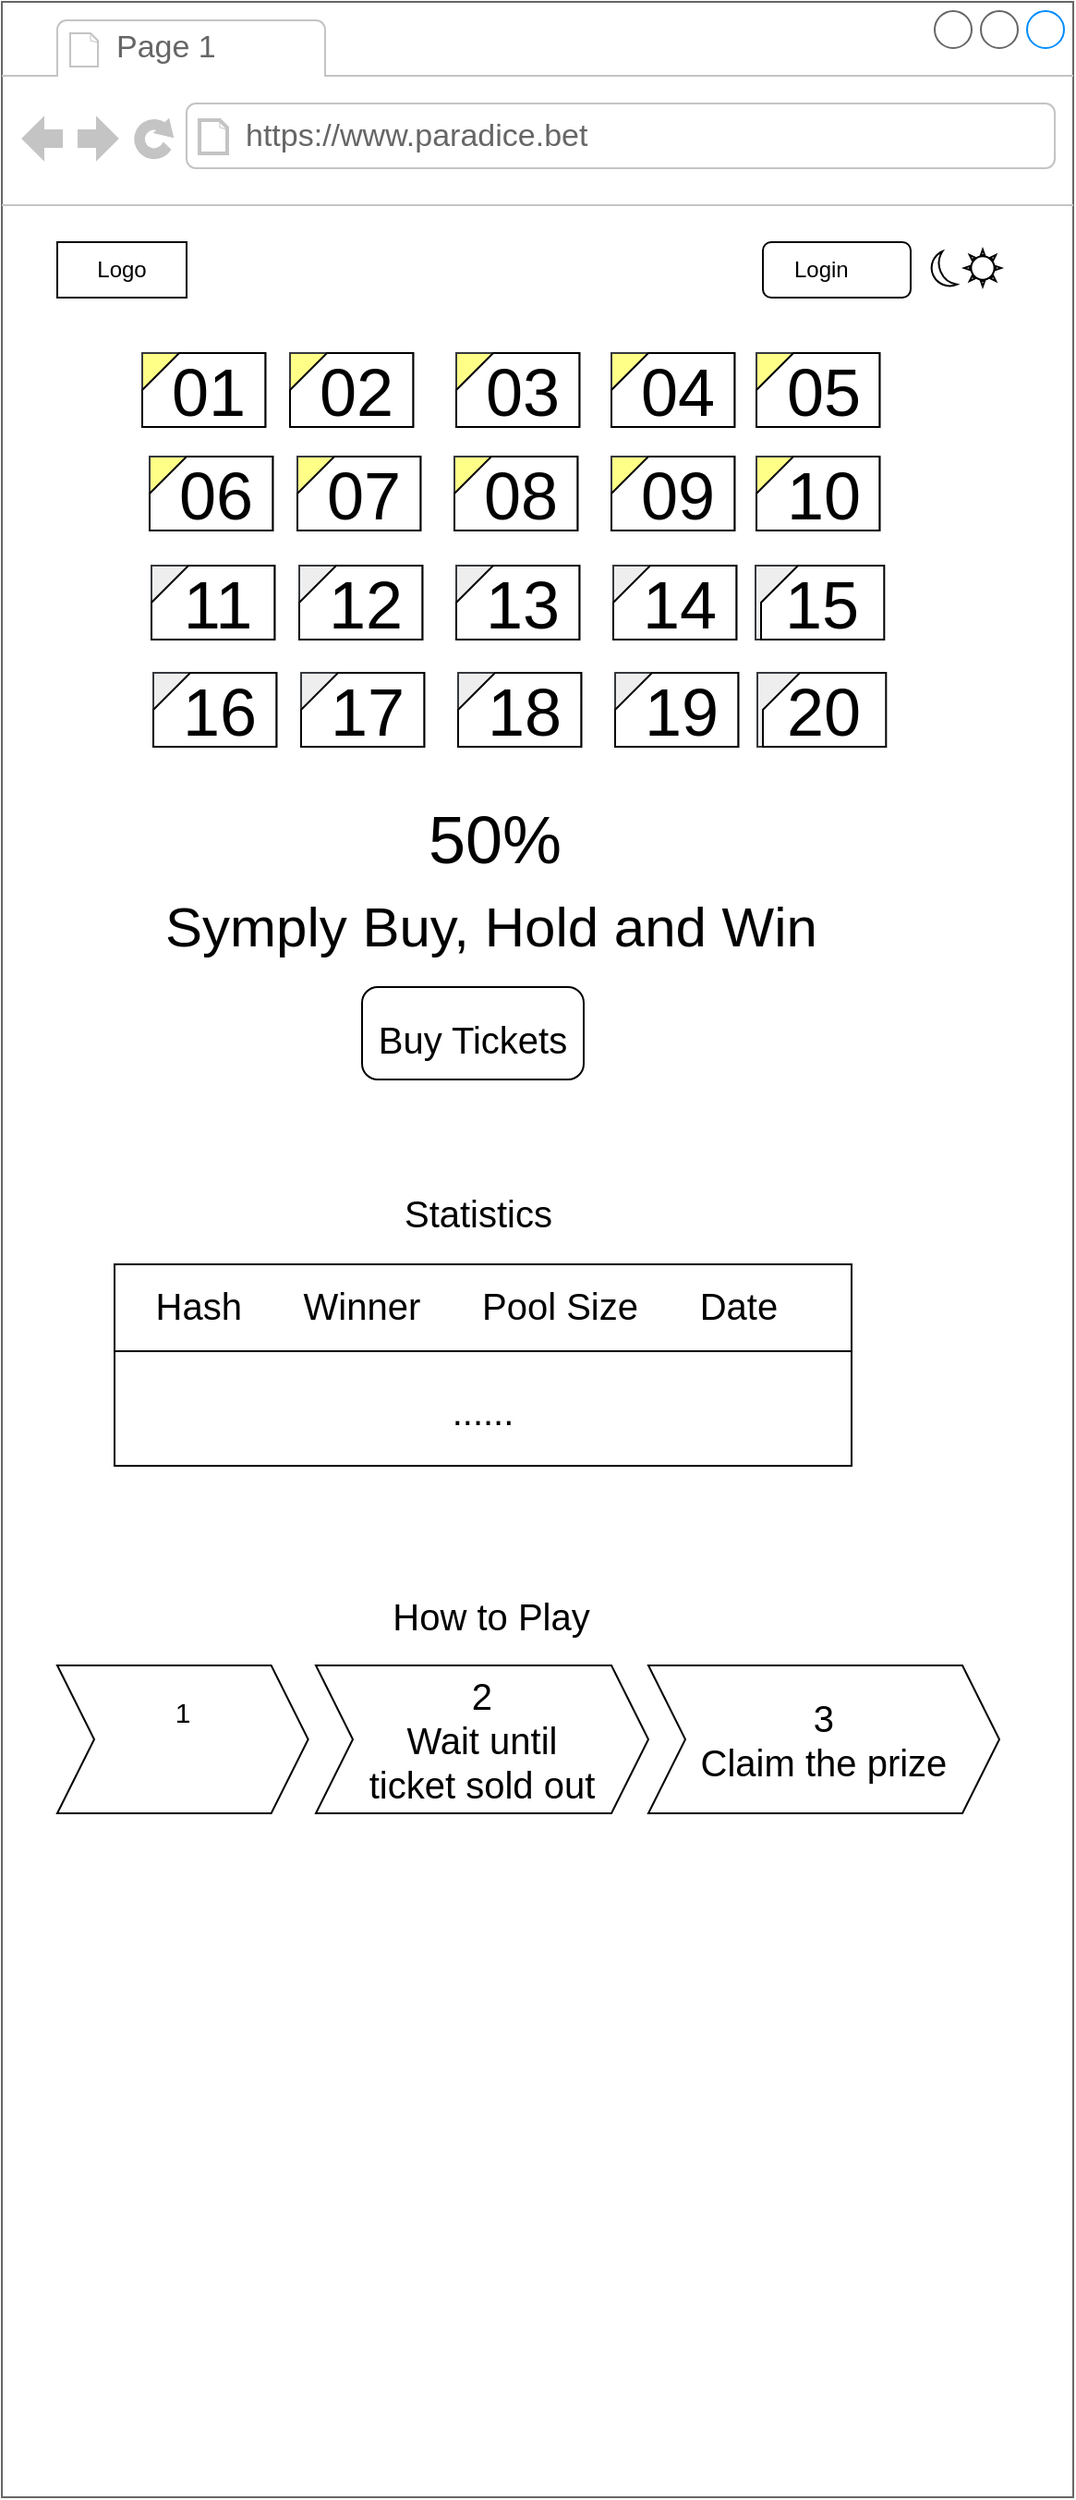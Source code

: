 <mxfile>
    <diagram id="CvSnMGq1WPMxmNIL2VvM" name="Home">
        <mxGraphModel dx="862" dy="487" grid="1" gridSize="10" guides="1" tooltips="1" connect="1" arrows="1" fold="1" page="1" pageScale="1" pageWidth="850" pageHeight="1100" math="0" shadow="0">
            <root>
                <mxCell id="0"/>
                <mxCell id="1" parent="0"/>
                <mxCell id="2" value="" style="strokeWidth=1;shadow=0;dashed=0;align=center;html=1;shape=mxgraph.mockup.containers.browserWindow;rSize=0;strokeColor=#666666;strokeColor2=#008cff;strokeColor3=#c4c4c4;mainText=,;recursiveResize=0;" parent="1" vertex="1">
                    <mxGeometry x="150" y="50" width="580" height="1350" as="geometry"/>
                </mxCell>
                <mxCell id="3" value="Page 1" style="strokeWidth=1;shadow=0;dashed=0;align=center;html=1;shape=mxgraph.mockup.containers.anchor;fontSize=17;fontColor=#666666;align=left;" parent="2" vertex="1">
                    <mxGeometry x="60" y="12" width="110" height="26" as="geometry"/>
                </mxCell>
                <mxCell id="4" value="https://www.paradice.bet" style="strokeWidth=1;shadow=0;dashed=0;align=center;html=1;shape=mxgraph.mockup.containers.anchor;rSize=0;fontSize=17;fontColor=#666666;align=left;" parent="2" vertex="1">
                    <mxGeometry x="130" y="60" width="250" height="26" as="geometry"/>
                </mxCell>
                <mxCell id="5" value="Logo" style="rounded=0;whiteSpace=wrap;html=1;" parent="2" vertex="1">
                    <mxGeometry x="30" y="130" width="70" height="30" as="geometry"/>
                </mxCell>
                <mxCell id="9" value="" style="verticalLabelPosition=bottom;verticalAlign=top;html=1;shape=mxgraph.basic.moon" parent="2" vertex="1">
                    <mxGeometry x="502" y="135" width="15" height="20" as="geometry"/>
                </mxCell>
                <mxCell id="11" value="" style="verticalLabelPosition=bottom;verticalAlign=top;html=1;shape=mxgraph.basic.sun" parent="2" vertex="1">
                    <mxGeometry x="521" y="134" width="20" height="20" as="geometry"/>
                </mxCell>
                <mxCell id="12" value="" style="group" parent="2" vertex="1" connectable="0">
                    <mxGeometry x="412" y="130" width="80" height="30" as="geometry"/>
                </mxCell>
                <mxCell id="7" value="Login&amp;nbsp; &amp;nbsp; &amp;nbsp;" style="rounded=1;whiteSpace=wrap;html=1;" parent="12" vertex="1">
                    <mxGeometry width="80" height="30" as="geometry"/>
                </mxCell>
                <mxCell id="6" value="" style="html=1;verticalLabelPosition=bottom;align=center;labelBackgroundColor=#ffffff;verticalAlign=top;strokeWidth=2;strokeColor=#FFFFFF;shadow=0;dashed=0;shape=mxgraph.ios7.icons.wallet;" parent="12" vertex="1">
                    <mxGeometry x="54" y="5" width="20" height="20" as="geometry"/>
                </mxCell>
                <mxCell id="16" value="" style="group;fillColor=#ffff88;strokeColor=#36393d;" parent="2" vertex="1" connectable="0">
                    <mxGeometry x="156" y="190" width="66.66" height="40" as="geometry"/>
                </mxCell>
                <mxCell id="14" value="" style="verticalLabelPosition=bottom;verticalAlign=top;html=1;shape=card;whiteSpace=wrap;size=20;arcSize=12;" parent="16" vertex="1">
                    <mxGeometry width="66.66" height="40" as="geometry"/>
                </mxCell>
                <mxCell id="15" value="02" style="text;html=1;strokeColor=none;fillColor=none;align=center;verticalAlign=middle;whiteSpace=wrap;rounded=0;fontSize=36;" parent="16" vertex="1">
                    <mxGeometry x="16.332" y="11" width="39.996" height="20" as="geometry"/>
                </mxCell>
                <mxCell id="20" value="" style="group;fillColor=#ffff88;strokeColor=#36393d;" parent="2" vertex="1" connectable="0">
                    <mxGeometry x="330" y="190" width="66.66" height="40" as="geometry"/>
                </mxCell>
                <mxCell id="21" value="" style="verticalLabelPosition=bottom;verticalAlign=top;html=1;shape=card;whiteSpace=wrap;size=20;arcSize=12;" parent="20" vertex="1">
                    <mxGeometry width="66.66" height="40" as="geometry"/>
                </mxCell>
                <mxCell id="22" value="04" style="text;html=1;strokeColor=none;fillColor=none;align=center;verticalAlign=middle;whiteSpace=wrap;rounded=0;fontSize=36;" parent="20" vertex="1">
                    <mxGeometry x="16.332" y="11" width="39.996" height="20" as="geometry"/>
                </mxCell>
                <mxCell id="26" value="" style="group;fillColor=#ffff88;strokeColor=#36393d;" parent="2" vertex="1" connectable="0">
                    <mxGeometry x="76" y="190" width="66.66" height="40" as="geometry"/>
                </mxCell>
                <mxCell id="27" value="" style="verticalLabelPosition=bottom;verticalAlign=top;html=1;shape=card;whiteSpace=wrap;size=20;arcSize=12;" parent="26" vertex="1">
                    <mxGeometry width="66.66" height="40" as="geometry"/>
                </mxCell>
                <mxCell id="28" value="01" style="text;html=1;strokeColor=none;fillColor=none;align=center;verticalAlign=middle;whiteSpace=wrap;rounded=0;fontSize=36;" parent="26" vertex="1">
                    <mxGeometry x="16.332" y="11" width="39.996" height="20" as="geometry"/>
                </mxCell>
                <mxCell id="75" value="50%" style="text;html=1;strokeColor=none;fillColor=none;align=center;verticalAlign=middle;whiteSpace=wrap;rounded=0;fontSize=36;" parent="2" vertex="1">
                    <mxGeometry x="215.66" y="438" width="102.34" height="30" as="geometry"/>
                </mxCell>
                <mxCell id="76" value="Symply Buy, Hold and Win" style="text;html=1;strokeColor=none;fillColor=none;align=center;verticalAlign=middle;whiteSpace=wrap;rounded=0;fontSize=30;" parent="2" vertex="1">
                    <mxGeometry x="40" y="485" width="450" height="30" as="geometry"/>
                </mxCell>
                <mxCell id="77" value="&lt;font style=&quot;font-size: 20px&quot;&gt;Buy Tickets&lt;/font&gt;" style="rounded=1;whiteSpace=wrap;html=1;fontSize=30;arcSize=17;" parent="2" vertex="1">
                    <mxGeometry x="195" y="533" width="120" height="50" as="geometry"/>
                </mxCell>
                <mxCell id="79" value="Statistics" style="text;html=1;strokeColor=none;fillColor=none;align=center;verticalAlign=middle;whiteSpace=wrap;rounded=0;fontSize=20;" parent="2" vertex="1">
                    <mxGeometry x="207.66" y="640" width="100" height="30" as="geometry"/>
                </mxCell>
                <mxCell id="84" value="&lt;br&gt;&lt;br&gt;......" style="rounded=0;whiteSpace=wrap;html=1;fontSize=20;" parent="2" vertex="1">
                    <mxGeometry x="61" y="683.5" width="399" height="108.5" as="geometry"/>
                </mxCell>
                <mxCell id="80" value="" style="rounded=0;whiteSpace=wrap;html=1;fontSize=20;" parent="2" vertex="1">
                    <mxGeometry x="61" y="683" width="399" height="47" as="geometry"/>
                </mxCell>
                <mxCell id="81" value="Hash&amp;nbsp; &amp;nbsp; &amp;nbsp;&amp;nbsp;Winner&amp;nbsp; &amp;nbsp; &amp;nbsp;&amp;nbsp;Pool Size&amp;nbsp; &amp;nbsp; &amp;nbsp;&amp;nbsp;Date&amp;nbsp; &amp;nbsp;" style="text;html=1;strokeColor=none;fillColor=none;align=center;verticalAlign=middle;whiteSpace=wrap;rounded=0;fontSize=20;" parent="2" vertex="1">
                    <mxGeometry x="70" y="690" width="380" height="30" as="geometry"/>
                </mxCell>
                <mxCell id="86" value="How to Play" style="text;html=1;strokeColor=none;fillColor=none;align=center;verticalAlign=middle;whiteSpace=wrap;rounded=0;fontSize=20;" parent="2" vertex="1">
                    <mxGeometry x="200" y="858" width="130" height="30" as="geometry"/>
                </mxCell>
                <mxCell id="87" value="&lt;font style=&quot;font-size: 15px&quot;&gt;1&lt;br&gt;&lt;/font&gt;&lt;h2 class=&quot;sc-gtsrHT sc-jJMGnK dqfzqu efRTmW&quot; style=&quot;box-sizing: border-box ; font-family: &amp;#34;kanit&amp;#34; , sans-serif ; margin: 0px 0px 16px ; padding: 0px ; border: 0px ; vertical-align: baseline ; color: white ; line-height: 1.1 ; font-size: 15px&quot;&gt;&lt;font style=&quot;font-size: 15px&quot;&gt;&amp;nbsp; &amp;nbsp; Buy Tickets&lt;/font&gt;&lt;/h2&gt;" style="shape=step;perimeter=stepPerimeter;whiteSpace=wrap;html=1;fixedSize=1;fontSize=20;" parent="2" vertex="1">
                    <mxGeometry x="30" y="900" width="135.83" height="80" as="geometry"/>
                </mxCell>
                <mxCell id="88" value="2&lt;br&gt;Wait until &lt;br&gt;ticket sold out" style="shape=step;perimeter=stepPerimeter;whiteSpace=wrap;html=1;fixedSize=1;fontSize=20;" parent="2" vertex="1">
                    <mxGeometry x="170" y="900" width="180" height="80" as="geometry"/>
                </mxCell>
                <mxCell id="89" value="3&lt;br&gt;Claim the prize" style="shape=step;perimeter=stepPerimeter;whiteSpace=wrap;html=1;fixedSize=1;fontSize=20;" parent="2" vertex="1">
                    <mxGeometry x="350" y="900" width="190" height="80" as="geometry"/>
                </mxCell>
                <mxCell id="90" value="" style="group;fillColor=#ffff88;strokeColor=#36393d;" parent="2" vertex="1" connectable="0">
                    <mxGeometry x="408.51" y="190" width="66.66" height="40" as="geometry"/>
                </mxCell>
                <mxCell id="91" value="" style="verticalLabelPosition=bottom;verticalAlign=top;html=1;shape=card;whiteSpace=wrap;size=20;arcSize=12;" parent="90" vertex="1">
                    <mxGeometry width="66.66" height="40" as="geometry"/>
                </mxCell>
                <mxCell id="92" value="05" style="text;html=1;strokeColor=none;fillColor=none;align=center;verticalAlign=middle;whiteSpace=wrap;rounded=0;fontSize=36;" parent="90" vertex="1">
                    <mxGeometry x="16.332" y="11" width="39.996" height="20" as="geometry"/>
                </mxCell>
                <mxCell id="93" value="" style="group;fillColor=#ffff88;strokeColor=#36393d;" parent="2" vertex="1" connectable="0">
                    <mxGeometry x="408.51" y="246" width="66.66" height="40" as="geometry"/>
                </mxCell>
                <mxCell id="94" value="" style="verticalLabelPosition=bottom;verticalAlign=top;html=1;shape=card;whiteSpace=wrap;size=20;arcSize=12;" parent="93" vertex="1">
                    <mxGeometry width="66.66" height="40" as="geometry"/>
                </mxCell>
                <mxCell id="95" value="10" style="text;html=1;strokeColor=none;fillColor=none;align=center;verticalAlign=middle;whiteSpace=wrap;rounded=0;fontSize=36;" parent="93" vertex="1">
                    <mxGeometry x="16.332" y="11" width="39.996" height="20" as="geometry"/>
                </mxCell>
                <mxCell id="17" value="" style="group;fillColor=#ffff88;strokeColor=#36393d;" parent="1" vertex="1" connectable="0">
                    <mxGeometry x="396" y="240" width="66.66" height="40" as="geometry"/>
                </mxCell>
                <mxCell id="18" value="" style="verticalLabelPosition=bottom;verticalAlign=top;html=1;shape=card;whiteSpace=wrap;size=20;arcSize=12;" parent="17" vertex="1">
                    <mxGeometry width="66.66" height="40" as="geometry"/>
                </mxCell>
                <mxCell id="19" value="03" style="text;html=1;strokeColor=none;fillColor=none;align=center;verticalAlign=middle;whiteSpace=wrap;rounded=0;fontSize=36;" parent="17" vertex="1">
                    <mxGeometry x="16.332" y="11" width="39.996" height="20" as="geometry"/>
                </mxCell>
                <mxCell id="29" value="" style="group;fillColor=#ffff88;strokeColor=#36393d;" parent="1" vertex="1" connectable="0">
                    <mxGeometry x="310" y="296" width="66.66" height="40" as="geometry"/>
                </mxCell>
                <mxCell id="30" value="" style="verticalLabelPosition=bottom;verticalAlign=top;html=1;shape=card;whiteSpace=wrap;size=20;arcSize=12;" parent="29" vertex="1">
                    <mxGeometry width="66.66" height="40" as="geometry"/>
                </mxCell>
                <mxCell id="31" value="07" style="text;html=1;strokeColor=none;fillColor=none;align=center;verticalAlign=middle;whiteSpace=wrap;rounded=0;fontSize=36;" parent="29" vertex="1">
                    <mxGeometry x="16.332" y="11" width="39.996" height="20" as="geometry"/>
                </mxCell>
                <mxCell id="32" value="" style="group;fillColor=#ffff88;strokeColor=#36393d;" parent="1" vertex="1" connectable="0">
                    <mxGeometry x="480" y="296" width="66.66" height="40" as="geometry"/>
                </mxCell>
                <mxCell id="33" value="" style="verticalLabelPosition=bottom;verticalAlign=top;html=1;shape=card;whiteSpace=wrap;size=20;arcSize=12;" parent="32" vertex="1">
                    <mxGeometry width="66.66" height="40" as="geometry"/>
                </mxCell>
                <mxCell id="34" value="09" style="text;html=1;strokeColor=none;fillColor=none;align=center;verticalAlign=middle;whiteSpace=wrap;rounded=0;fontSize=36;" parent="32" vertex="1">
                    <mxGeometry x="16.332" y="11" width="39.996" height="20" as="geometry"/>
                </mxCell>
                <mxCell id="35" value="" style="group;fillColor=#ffff88;strokeColor=#36393d;" parent="1" vertex="1" connectable="0">
                    <mxGeometry x="230" y="296" width="66.66" height="40" as="geometry"/>
                </mxCell>
                <mxCell id="36" value="" style="verticalLabelPosition=bottom;verticalAlign=top;html=1;shape=card;whiteSpace=wrap;size=20;arcSize=12;" parent="35" vertex="1">
                    <mxGeometry width="66.66" height="40" as="geometry"/>
                </mxCell>
                <mxCell id="37" value="06" style="text;html=1;strokeColor=none;fillColor=none;align=center;verticalAlign=middle;whiteSpace=wrap;rounded=0;fontSize=36;" parent="35" vertex="1">
                    <mxGeometry x="16.332" y="11" width="39.996" height="20" as="geometry"/>
                </mxCell>
                <mxCell id="38" value="" style="group;fillColor=#ffff88;strokeColor=#36393d;" parent="1" vertex="1" connectable="0">
                    <mxGeometry x="395" y="296" width="66.66" height="40" as="geometry"/>
                </mxCell>
                <mxCell id="39" value="" style="verticalLabelPosition=bottom;verticalAlign=top;html=1;shape=card;whiteSpace=wrap;size=20;arcSize=12;" parent="38" vertex="1">
                    <mxGeometry width="66.66" height="40" as="geometry"/>
                </mxCell>
                <mxCell id="40" value="08" style="text;html=1;strokeColor=none;fillColor=none;align=center;verticalAlign=middle;whiteSpace=wrap;rounded=0;fontSize=36;" parent="38" vertex="1">
                    <mxGeometry x="16.332" y="11" width="39.996" height="20" as="geometry"/>
                </mxCell>
                <mxCell id="45" value="" style="group;fillColor=#eeeeee;strokeColor=#36393d;" parent="1" vertex="1" connectable="0">
                    <mxGeometry x="311" y="355" width="66.66" height="40" as="geometry"/>
                </mxCell>
                <mxCell id="46" value="" style="verticalLabelPosition=bottom;verticalAlign=top;html=1;shape=card;whiteSpace=wrap;size=20;arcSize=12;" parent="45" vertex="1">
                    <mxGeometry width="66.66" height="40" as="geometry"/>
                </mxCell>
                <mxCell id="47" value="12" style="text;html=1;strokeColor=none;fillColor=none;align=center;verticalAlign=middle;whiteSpace=wrap;rounded=0;fontSize=36;" parent="45" vertex="1">
                    <mxGeometry x="16.332" y="11" width="39.996" height="20" as="geometry"/>
                </mxCell>
                <mxCell id="48" value="" style="group;fillColor=#eeeeee;strokeColor=#36393d;" parent="1" vertex="1" connectable="0">
                    <mxGeometry x="481" y="355" width="66.66" height="40" as="geometry"/>
                </mxCell>
                <mxCell id="49" value="" style="verticalLabelPosition=bottom;verticalAlign=top;html=1;shape=card;whiteSpace=wrap;size=20;arcSize=12;" parent="48" vertex="1">
                    <mxGeometry width="66.66" height="40" as="geometry"/>
                </mxCell>
                <mxCell id="50" value="14" style="text;html=1;strokeColor=none;fillColor=none;align=center;verticalAlign=middle;whiteSpace=wrap;rounded=0;fontSize=36;" parent="48" vertex="1">
                    <mxGeometry x="16.332" y="11" width="39.996" height="20" as="geometry"/>
                </mxCell>
                <mxCell id="51" value="" style="group;fillColor=#eeeeee;strokeColor=#36393d;" parent="1" vertex="1" connectable="0">
                    <mxGeometry x="231" y="355" width="66.66" height="40" as="geometry"/>
                </mxCell>
                <mxCell id="52" value="" style="verticalLabelPosition=bottom;verticalAlign=top;html=1;shape=card;whiteSpace=wrap;size=20;arcSize=12;" parent="51" vertex="1">
                    <mxGeometry width="66.66" height="40" as="geometry"/>
                </mxCell>
                <mxCell id="53" value="11" style="text;html=1;strokeColor=none;fillColor=none;align=center;verticalAlign=middle;whiteSpace=wrap;rounded=0;fontSize=36;" parent="51" vertex="1">
                    <mxGeometry x="16.332" y="11" width="39.996" height="20" as="geometry"/>
                </mxCell>
                <mxCell id="54" value="" style="group;fillColor=#eeeeee;strokeColor=#36393d;" parent="1" vertex="1" connectable="0">
                    <mxGeometry x="396" y="355" width="66.66" height="40" as="geometry"/>
                </mxCell>
                <mxCell id="55" value="" style="verticalLabelPosition=bottom;verticalAlign=top;html=1;shape=card;whiteSpace=wrap;size=20;arcSize=12;" parent="54" vertex="1">
                    <mxGeometry width="66.66" height="40" as="geometry"/>
                </mxCell>
                <mxCell id="56" value="13" style="text;html=1;strokeColor=none;fillColor=none;align=center;verticalAlign=middle;whiteSpace=wrap;rounded=0;fontSize=36;" parent="54" vertex="1">
                    <mxGeometry x="16.332" y="11" width="39.996" height="20" as="geometry"/>
                </mxCell>
                <mxCell id="57" value="" style="group;fillColor=#eeeeee;strokeColor=#36393d;" parent="1" vertex="1" connectable="0">
                    <mxGeometry x="558" y="355" width="66.66" height="40" as="geometry"/>
                </mxCell>
                <mxCell id="58" value="" style="verticalLabelPosition=bottom;verticalAlign=top;html=1;shape=card;whiteSpace=wrap;size=20;arcSize=12;" parent="57" vertex="1">
                    <mxGeometry x="3" width="66.66" height="40" as="geometry"/>
                </mxCell>
                <mxCell id="59" value="15" style="text;html=1;strokeColor=none;fillColor=none;align=center;verticalAlign=middle;whiteSpace=wrap;rounded=0;fontSize=36;" parent="57" vertex="1">
                    <mxGeometry x="16.332" y="11" width="39.996" height="20" as="geometry"/>
                </mxCell>
                <mxCell id="60" value="" style="group;fillColor=#eeeeee;strokeColor=#36393d;" parent="1" vertex="1" connectable="0">
                    <mxGeometry x="312" y="413" width="66.66" height="40" as="geometry"/>
                </mxCell>
                <mxCell id="61" value="" style="verticalLabelPosition=bottom;verticalAlign=top;html=1;shape=card;whiteSpace=wrap;size=20;arcSize=12;" parent="60" vertex="1">
                    <mxGeometry width="66.66" height="40" as="geometry"/>
                </mxCell>
                <mxCell id="62" value="17" style="text;html=1;strokeColor=none;fillColor=none;align=center;verticalAlign=middle;whiteSpace=wrap;rounded=0;fontSize=36;" parent="60" vertex="1">
                    <mxGeometry x="16.332" y="11" width="39.996" height="20" as="geometry"/>
                </mxCell>
                <mxCell id="63" value="" style="group;fillColor=#eeeeee;strokeColor=#36393d;" parent="1" vertex="1" connectable="0">
                    <mxGeometry x="482" y="413" width="66.66" height="40" as="geometry"/>
                </mxCell>
                <mxCell id="64" value="" style="verticalLabelPosition=bottom;verticalAlign=top;html=1;shape=card;whiteSpace=wrap;size=20;arcSize=12;" parent="63" vertex="1">
                    <mxGeometry width="66.66" height="40" as="geometry"/>
                </mxCell>
                <mxCell id="65" value="19" style="text;html=1;strokeColor=none;fillColor=none;align=center;verticalAlign=middle;whiteSpace=wrap;rounded=0;fontSize=36;" parent="63" vertex="1">
                    <mxGeometry x="16.332" y="11" width="39.996" height="20" as="geometry"/>
                </mxCell>
                <mxCell id="66" value="" style="group;fillColor=#eeeeee;strokeColor=#36393d;" parent="1" vertex="1" connectable="0">
                    <mxGeometry x="232" y="413" width="66.66" height="40" as="geometry"/>
                </mxCell>
                <mxCell id="67" value="" style="verticalLabelPosition=bottom;verticalAlign=top;html=1;shape=card;whiteSpace=wrap;size=20;arcSize=12;" parent="66" vertex="1">
                    <mxGeometry width="66.66" height="40" as="geometry"/>
                </mxCell>
                <mxCell id="68" value="16" style="text;html=1;strokeColor=none;fillColor=none;align=center;verticalAlign=middle;whiteSpace=wrap;rounded=0;fontSize=36;" parent="66" vertex="1">
                    <mxGeometry x="16.332" y="11" width="39.996" height="20" as="geometry"/>
                </mxCell>
                <mxCell id="69" value="" style="group;fillColor=#eeeeee;strokeColor=#36393d;" parent="1" vertex="1" connectable="0">
                    <mxGeometry x="397" y="413" width="66.66" height="40" as="geometry"/>
                </mxCell>
                <mxCell id="70" value="" style="verticalLabelPosition=bottom;verticalAlign=top;html=1;shape=card;whiteSpace=wrap;size=20;arcSize=12;" parent="69" vertex="1">
                    <mxGeometry width="66.66" height="40" as="geometry"/>
                </mxCell>
                <mxCell id="71" value="18" style="text;html=1;strokeColor=none;fillColor=none;align=center;verticalAlign=middle;whiteSpace=wrap;rounded=0;fontSize=36;" parent="69" vertex="1">
                    <mxGeometry x="16.332" y="11" width="39.996" height="20" as="geometry"/>
                </mxCell>
                <mxCell id="72" value="" style="group;fillColor=#eeeeee;strokeColor=#36393d;" parent="1" vertex="1" connectable="0">
                    <mxGeometry x="559" y="413" width="66.66" height="40" as="geometry"/>
                </mxCell>
                <mxCell id="73" value="" style="verticalLabelPosition=bottom;verticalAlign=top;html=1;shape=card;whiteSpace=wrap;size=20;arcSize=12;" parent="72" vertex="1">
                    <mxGeometry x="3" width="66.66" height="40" as="geometry"/>
                </mxCell>
                <mxCell id="74" value="20" style="text;html=1;strokeColor=none;fillColor=none;align=center;verticalAlign=middle;whiteSpace=wrap;rounded=0;fontSize=36;" parent="72" vertex="1">
                    <mxGeometry x="16.332" y="11" width="39.996" height="20" as="geometry"/>
                </mxCell>
            </root>
        </mxGraphModel>
    </diagram>
</mxfile>
